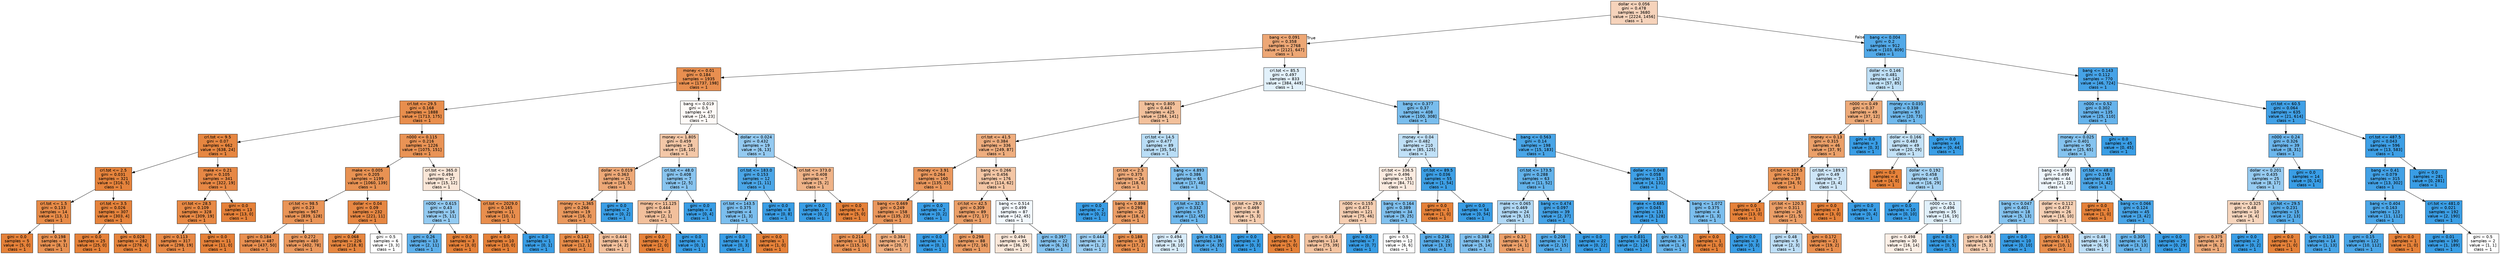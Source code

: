 digraph Tree {
node [shape=box, style="filled", color="black", fontname="helvetica"] ;
edge [fontname="helvetica"] ;
0 [label="dollar <= 0.056\ngini = 0.478\nsamples = 3680\nvalue = [2224, 1456]\nclass = 1", fillcolor="#f6d3bb"] ;
1 [label="bang <= 0.091\ngini = 0.358\nsamples = 2768\nvalue = [2121, 647]\nclass = 1", fillcolor="#eda775"] ;
0 -> 1 [labeldistance=2.5, labelangle=45, headlabel="True"] ;
2 [label="money <= 0.01\ngini = 0.184\nsamples = 1935\nvalue = [1737, 198]\nclass = 1", fillcolor="#e88f50"] ;
1 -> 2 ;
3 [label="crl.tot <= 29.5\ngini = 0.168\nsamples = 1888\nvalue = [1713, 175]\nclass = 1", fillcolor="#e88e4d"] ;
2 -> 3 ;
4 [label="crl.tot <= 9.5\ngini = 0.07\nsamples = 662\nvalue = [638, 24]\nclass = 1", fillcolor="#e68640"] ;
3 -> 4 ;
5 [label="crl.tot <= 2.5\ngini = 0.031\nsamples = 321\nvalue = [316, 5]\nclass = 1", fillcolor="#e5833c"] ;
4 -> 5 ;
6 [label="crl.tot <= 1.5\ngini = 0.133\nsamples = 14\nvalue = [13, 1]\nclass = 1", fillcolor="#e78b48"] ;
5 -> 6 ;
7 [label="gini = 0.0\nsamples = 5\nvalue = [5, 0]\nclass = 1", fillcolor="#e58139"] ;
6 -> 7 ;
8 [label="gini = 0.198\nsamples = 9\nvalue = [8, 1]\nclass = 1", fillcolor="#e89152"] ;
6 -> 8 ;
9 [label="crl.tot <= 3.5\ngini = 0.026\nsamples = 307\nvalue = [303, 4]\nclass = 1", fillcolor="#e5833c"] ;
5 -> 9 ;
10 [label="gini = 0.0\nsamples = 25\nvalue = [25, 0]\nclass = 1", fillcolor="#e58139"] ;
9 -> 10 ;
11 [label="gini = 0.028\nsamples = 282\nvalue = [278, 4]\nclass = 1", fillcolor="#e5833c"] ;
9 -> 11 ;
12 [label="make <= 0.21\ngini = 0.105\nsamples = 341\nvalue = [322, 19]\nclass = 1", fillcolor="#e78845"] ;
4 -> 12 ;
13 [label="crl.tot <= 28.5\ngini = 0.109\nsamples = 328\nvalue = [309, 19]\nclass = 1", fillcolor="#e78945"] ;
12 -> 13 ;
14 [label="gini = 0.113\nsamples = 317\nvalue = [298, 19]\nclass = 1", fillcolor="#e78946"] ;
13 -> 14 ;
15 [label="gini = 0.0\nsamples = 11\nvalue = [11, 0]\nclass = 1", fillcolor="#e58139"] ;
13 -> 15 ;
16 [label="gini = 0.0\nsamples = 13\nvalue = [13, 0]\nclass = 1", fillcolor="#e58139"] ;
12 -> 16 ;
17 [label="n000 <= 0.115\ngini = 0.216\nsamples = 1226\nvalue = [1075, 151]\nclass = 1", fillcolor="#e99355"] ;
3 -> 17 ;
18 [label="make <= 0.005\ngini = 0.205\nsamples = 1199\nvalue = [1060, 139]\nclass = 1", fillcolor="#e89253"] ;
17 -> 18 ;
19 [label="crl.tot <= 98.5\ngini = 0.23\nsamples = 967\nvalue = [839, 128]\nclass = 1", fillcolor="#e99457"] ;
18 -> 19 ;
20 [label="gini = 0.184\nsamples = 487\nvalue = [437, 50]\nclass = 1", fillcolor="#e88f50"] ;
19 -> 20 ;
21 [label="gini = 0.272\nsamples = 480\nvalue = [402, 78]\nclass = 1", fillcolor="#ea995f"] ;
19 -> 21 ;
22 [label="dollar <= 0.04\ngini = 0.09\nsamples = 232\nvalue = [221, 11]\nclass = 1", fillcolor="#e68743"] ;
18 -> 22 ;
23 [label="gini = 0.068\nsamples = 226\nvalue = [218, 8]\nclass = 1", fillcolor="#e68640"] ;
22 -> 23 ;
24 [label="gini = 0.5\nsamples = 6\nvalue = [3, 3]\nclass = 1", fillcolor="#ffffff"] ;
22 -> 24 ;
25 [label="crl.tot <= 365.0\ngini = 0.494\nsamples = 27\nvalue = [15, 12]\nclass = 1", fillcolor="#fae6d7"] ;
17 -> 25 ;
26 [label="n000 <= 0.615\ngini = 0.43\nsamples = 16\nvalue = [5, 11]\nclass = 1", fillcolor="#93caf1"] ;
25 -> 26 ;
27 [label="gini = 0.26\nsamples = 13\nvalue = [2, 11]\nclass = 1", fillcolor="#5dafea"] ;
26 -> 27 ;
28 [label="gini = 0.0\nsamples = 3\nvalue = [3, 0]\nclass = 1", fillcolor="#e58139"] ;
26 -> 28 ;
29 [label="crl.tot <= 2029.0\ngini = 0.165\nsamples = 11\nvalue = [10, 1]\nclass = 1", fillcolor="#e88e4d"] ;
25 -> 29 ;
30 [label="gini = 0.0\nsamples = 10\nvalue = [10, 0]\nclass = 1", fillcolor="#e58139"] ;
29 -> 30 ;
31 [label="gini = 0.0\nsamples = 1\nvalue = [0, 1]\nclass = 1", fillcolor="#399de5"] ;
29 -> 31 ;
32 [label="bang <= 0.019\ngini = 0.5\nsamples = 47\nvalue = [24, 23]\nclass = 1", fillcolor="#fefaf7"] ;
2 -> 32 ;
33 [label="money <= 1.805\ngini = 0.459\nsamples = 28\nvalue = [18, 10]\nclass = 1", fillcolor="#f3c7a7"] ;
32 -> 33 ;
34 [label="dollar <= 0.019\ngini = 0.363\nsamples = 21\nvalue = [16, 5]\nclass = 1", fillcolor="#eda877"] ;
33 -> 34 ;
35 [label="money <= 1.365\ngini = 0.266\nsamples = 19\nvalue = [16, 3]\nclass = 1", fillcolor="#ea995e"] ;
34 -> 35 ;
36 [label="gini = 0.142\nsamples = 13\nvalue = [12, 1]\nclass = 1", fillcolor="#e78c49"] ;
35 -> 36 ;
37 [label="gini = 0.444\nsamples = 6\nvalue = [4, 2]\nclass = 1", fillcolor="#f2c09c"] ;
35 -> 37 ;
38 [label="gini = 0.0\nsamples = 2\nvalue = [0, 2]\nclass = 1", fillcolor="#399de5"] ;
34 -> 38 ;
39 [label="crl.tot <= 48.0\ngini = 0.408\nsamples = 7\nvalue = [2, 5]\nclass = 1", fillcolor="#88c4ef"] ;
33 -> 39 ;
40 [label="money <= 11.125\ngini = 0.444\nsamples = 3\nvalue = [2, 1]\nclass = 1", fillcolor="#f2c09c"] ;
39 -> 40 ;
41 [label="gini = 0.0\nsamples = 2\nvalue = [2, 0]\nclass = 1", fillcolor="#e58139"] ;
40 -> 41 ;
42 [label="gini = 0.0\nsamples = 1\nvalue = [0, 1]\nclass = 1", fillcolor="#399de5"] ;
40 -> 42 ;
43 [label="gini = 0.0\nsamples = 4\nvalue = [0, 4]\nclass = 1", fillcolor="#399de5"] ;
39 -> 43 ;
44 [label="dollar <= 0.024\ngini = 0.432\nsamples = 19\nvalue = [6, 13]\nclass = 1", fillcolor="#94caf1"] ;
32 -> 44 ;
45 [label="crl.tot <= 183.0\ngini = 0.153\nsamples = 12\nvalue = [1, 11]\nclass = 1", fillcolor="#4ba6e7"] ;
44 -> 45 ;
46 [label="crl.tot <= 143.5\ngini = 0.375\nsamples = 4\nvalue = [1, 3]\nclass = 1", fillcolor="#7bbeee"] ;
45 -> 46 ;
47 [label="gini = 0.0\nsamples = 3\nvalue = [0, 3]\nclass = 1", fillcolor="#399de5"] ;
46 -> 47 ;
48 [label="gini = 0.0\nsamples = 1\nvalue = [1, 0]\nclass = 1", fillcolor="#e58139"] ;
46 -> 48 ;
49 [label="gini = 0.0\nsamples = 8\nvalue = [0, 8]\nclass = 1", fillcolor="#399de5"] ;
45 -> 49 ;
50 [label="crl.tot <= 373.0\ngini = 0.408\nsamples = 7\nvalue = [5, 2]\nclass = 1", fillcolor="#efb388"] ;
44 -> 50 ;
51 [label="gini = 0.0\nsamples = 2\nvalue = [0, 2]\nclass = 1", fillcolor="#399de5"] ;
50 -> 51 ;
52 [label="gini = 0.0\nsamples = 5\nvalue = [5, 0]\nclass = 1", fillcolor="#e58139"] ;
50 -> 52 ;
53 [label="crl.tot <= 85.5\ngini = 0.497\nsamples = 833\nvalue = [384, 449]\nclass = 1", fillcolor="#e2f1fb"] ;
1 -> 53 ;
54 [label="bang <= 0.805\ngini = 0.443\nsamples = 425\nvalue = [284, 141]\nclass = 1", fillcolor="#f2c09b"] ;
53 -> 54 ;
55 [label="crl.tot <= 41.5\ngini = 0.384\nsamples = 336\nvalue = [249, 87]\nclass = 1", fillcolor="#eead7e"] ;
54 -> 55 ;
56 [label="money <= 3.91\ngini = 0.264\nsamples = 160\nvalue = [135, 25]\nclass = 1", fillcolor="#ea985e"] ;
55 -> 56 ;
57 [label="bang <= 0.669\ngini = 0.249\nsamples = 158\nvalue = [135, 23]\nclass = 1", fillcolor="#e9965b"] ;
56 -> 57 ;
58 [label="gini = 0.214\nsamples = 131\nvalue = [115, 16]\nclass = 1", fillcolor="#e99355"] ;
57 -> 58 ;
59 [label="gini = 0.384\nsamples = 27\nvalue = [20, 7]\nclass = 1", fillcolor="#eead7e"] ;
57 -> 59 ;
60 [label="gini = 0.0\nsamples = 2\nvalue = [0, 2]\nclass = 1", fillcolor="#399de5"] ;
56 -> 60 ;
61 [label="bang <= 0.266\ngini = 0.456\nsamples = 176\nvalue = [114, 62]\nclass = 1", fillcolor="#f3c6a5"] ;
55 -> 61 ;
62 [label="crl.tot <= 42.5\ngini = 0.309\nsamples = 89\nvalue = [72, 17]\nclass = 1", fillcolor="#eb9f68"] ;
61 -> 62 ;
63 [label="gini = 0.0\nsamples = 1\nvalue = [0, 1]\nclass = 1", fillcolor="#399de5"] ;
62 -> 63 ;
64 [label="gini = 0.298\nsamples = 88\nvalue = [72, 16]\nclass = 1", fillcolor="#eb9d65"] ;
62 -> 64 ;
65 [label="bang <= 0.514\ngini = 0.499\nsamples = 87\nvalue = [42, 45]\nclass = 1", fillcolor="#f2f8fd"] ;
61 -> 65 ;
66 [label="gini = 0.494\nsamples = 65\nvalue = [36, 29]\nclass = 1", fillcolor="#fae7d9"] ;
65 -> 66 ;
67 [label="gini = 0.397\nsamples = 22\nvalue = [6, 16]\nclass = 1", fillcolor="#83c2ef"] ;
65 -> 67 ;
68 [label="crl.tot <= 14.5\ngini = 0.477\nsamples = 89\nvalue = [35, 54]\nclass = 1", fillcolor="#b9ddf6"] ;
54 -> 68 ;
69 [label="crl.tot <= 2.5\ngini = 0.375\nsamples = 24\nvalue = [18, 6]\nclass = 1", fillcolor="#eeab7b"] ;
68 -> 69 ;
70 [label="gini = 0.0\nsamples = 2\nvalue = [0, 2]\nclass = 1", fillcolor="#399de5"] ;
69 -> 70 ;
71 [label="bang <= 0.898\ngini = 0.298\nsamples = 22\nvalue = [18, 4]\nclass = 1", fillcolor="#eb9d65"] ;
69 -> 71 ;
72 [label="gini = 0.444\nsamples = 3\nvalue = [1, 2]\nclass = 1", fillcolor="#9ccef2"] ;
71 -> 72 ;
73 [label="gini = 0.188\nsamples = 19\nvalue = [17, 2]\nclass = 1", fillcolor="#e89050"] ;
71 -> 73 ;
74 [label="bang <= 4.893\ngini = 0.386\nsamples = 65\nvalue = [17, 48]\nclass = 1", fillcolor="#7fc0ee"] ;
68 -> 74 ;
75 [label="crl.tot <= 32.5\ngini = 0.332\nsamples = 57\nvalue = [12, 45]\nclass = 1", fillcolor="#6eb7ec"] ;
74 -> 75 ;
76 [label="gini = 0.494\nsamples = 18\nvalue = [8, 10]\nclass = 1", fillcolor="#d7ebfa"] ;
75 -> 76 ;
77 [label="gini = 0.184\nsamples = 39\nvalue = [4, 35]\nclass = 1", fillcolor="#50a8e8"] ;
75 -> 77 ;
78 [label="crl.tot <= 29.0\ngini = 0.469\nsamples = 8\nvalue = [5, 3]\nclass = 1", fillcolor="#f5cdb0"] ;
74 -> 78 ;
79 [label="gini = 0.0\nsamples = 3\nvalue = [0, 3]\nclass = 1", fillcolor="#399de5"] ;
78 -> 79 ;
80 [label="gini = 0.0\nsamples = 5\nvalue = [5, 0]\nclass = 1", fillcolor="#e58139"] ;
78 -> 80 ;
81 [label="bang <= 0.377\ngini = 0.37\nsamples = 408\nvalue = [100, 308]\nclass = 1", fillcolor="#79bded"] ;
53 -> 81 ;
82 [label="money <= 0.04\ngini = 0.482\nsamples = 210\nvalue = [85, 125]\nclass = 1", fillcolor="#c0e0f7"] ;
81 -> 82 ;
83 [label="crl.tot <= 336.5\ngini = 0.496\nsamples = 155\nvalue = [84, 71]\nclass = 1", fillcolor="#fbebe0"] ;
82 -> 83 ;
84 [label="n000 <= 0.155\ngini = 0.471\nsamples = 121\nvalue = [75, 46]\nclass = 1", fillcolor="#f5ceb2"] ;
83 -> 84 ;
85 [label="gini = 0.45\nsamples = 114\nvalue = [75, 39]\nclass = 1", fillcolor="#f3c3a0"] ;
84 -> 85 ;
86 [label="gini = 0.0\nsamples = 7\nvalue = [0, 7]\nclass = 1", fillcolor="#399de5"] ;
84 -> 86 ;
87 [label="bang <= 0.164\ngini = 0.389\nsamples = 34\nvalue = [9, 25]\nclass = 1", fillcolor="#80c0ee"] ;
83 -> 87 ;
88 [label="gini = 0.5\nsamples = 12\nvalue = [6, 6]\nclass = 1", fillcolor="#ffffff"] ;
87 -> 88 ;
89 [label="gini = 0.236\nsamples = 22\nvalue = [3, 19]\nclass = 1", fillcolor="#58ace9"] ;
87 -> 89 ;
90 [label="crl.tot <= 89.5\ngini = 0.036\nsamples = 55\nvalue = [1, 54]\nclass = 1", fillcolor="#3d9fe5"] ;
82 -> 90 ;
91 [label="gini = 0.0\nsamples = 1\nvalue = [1, 0]\nclass = 1", fillcolor="#e58139"] ;
90 -> 91 ;
92 [label="gini = 0.0\nsamples = 54\nvalue = [0, 54]\nclass = 1", fillcolor="#399de5"] ;
90 -> 92 ;
93 [label="bang <= 0.563\ngini = 0.14\nsamples = 198\nvalue = [15, 183]\nclass = 1", fillcolor="#49a5e7"] ;
81 -> 93 ;
94 [label="crl.tot <= 173.5\ngini = 0.288\nsamples = 63\nvalue = [11, 52]\nclass = 1", fillcolor="#63b2ea"] ;
93 -> 94 ;
95 [label="make <= 0.065\ngini = 0.469\nsamples = 24\nvalue = [9, 15]\nclass = 1", fillcolor="#b0d8f5"] ;
94 -> 95 ;
96 [label="gini = 0.388\nsamples = 19\nvalue = [5, 14]\nclass = 1", fillcolor="#80c0ee"] ;
95 -> 96 ;
97 [label="gini = 0.32\nsamples = 5\nvalue = [4, 1]\nclass = 1", fillcolor="#eca06a"] ;
95 -> 97 ;
98 [label="bang <= 0.474\ngini = 0.097\nsamples = 39\nvalue = [2, 37]\nclass = 1", fillcolor="#44a2e6"] ;
94 -> 98 ;
99 [label="gini = 0.208\nsamples = 17\nvalue = [2, 15]\nclass = 1", fillcolor="#53aae8"] ;
98 -> 99 ;
100 [label="gini = 0.0\nsamples = 22\nvalue = [0, 22]\nclass = 1", fillcolor="#399de5"] ;
98 -> 100 ;
101 [label="dollar <= 0.048\ngini = 0.058\nsamples = 135\nvalue = [4, 131]\nclass = 1", fillcolor="#3fa0e6"] ;
93 -> 101 ;
102 [label="make <= 0.685\ngini = 0.045\nsamples = 131\nvalue = [3, 128]\nclass = 1", fillcolor="#3e9fe6"] ;
101 -> 102 ;
103 [label="gini = 0.031\nsamples = 126\nvalue = [2, 124]\nclass = 1", fillcolor="#3c9fe5"] ;
102 -> 103 ;
104 [label="gini = 0.32\nsamples = 5\nvalue = [1, 4]\nclass = 1", fillcolor="#6ab6ec"] ;
102 -> 104 ;
105 [label="bang <= 1.072\ngini = 0.375\nsamples = 4\nvalue = [1, 3]\nclass = 1", fillcolor="#7bbeee"] ;
101 -> 105 ;
106 [label="gini = 0.0\nsamples = 1\nvalue = [1, 0]\nclass = 1", fillcolor="#e58139"] ;
105 -> 106 ;
107 [label="gini = 0.0\nsamples = 3\nvalue = [0, 3]\nclass = 1", fillcolor="#399de5"] ;
105 -> 107 ;
108 [label="bang <= 0.004\ngini = 0.2\nsamples = 912\nvalue = [103, 809]\nclass = 1", fillcolor="#52a9e8"] ;
0 -> 108 [labeldistance=2.5, labelangle=-45, headlabel="False"] ;
109 [label="dollar <= 0.146\ngini = 0.481\nsamples = 142\nvalue = [57, 85]\nclass = 1", fillcolor="#bedff6"] ;
108 -> 109 ;
110 [label="n000 <= 0.49\ngini = 0.37\nsamples = 49\nvalue = [37, 12]\nclass = 1", fillcolor="#edaa79"] ;
109 -> 110 ;
111 [label="money <= 0.13\ngini = 0.315\nsamples = 46\nvalue = [37, 9]\nclass = 1", fillcolor="#eba069"] ;
110 -> 111 ;
112 [label="crl.tot <= 107.5\ngini = 0.224\nsamples = 39\nvalue = [34, 5]\nclass = 1", fillcolor="#e99456"] ;
111 -> 112 ;
113 [label="gini = 0.0\nsamples = 13\nvalue = [13, 0]\nclass = 1", fillcolor="#e58139"] ;
112 -> 113 ;
114 [label="crl.tot <= 120.5\ngini = 0.311\nsamples = 26\nvalue = [21, 5]\nclass = 1", fillcolor="#eb9f68"] ;
112 -> 114 ;
115 [label="gini = 0.48\nsamples = 5\nvalue = [2, 3]\nclass = 1", fillcolor="#bddef6"] ;
114 -> 115 ;
116 [label="gini = 0.172\nsamples = 21\nvalue = [19, 2]\nclass = 1", fillcolor="#e88e4e"] ;
114 -> 116 ;
117 [label="crl.tot <= 189.5\ngini = 0.49\nsamples = 7\nvalue = [3, 4]\nclass = 1", fillcolor="#cee6f8"] ;
111 -> 117 ;
118 [label="gini = 0.0\nsamples = 3\nvalue = [3, 0]\nclass = 1", fillcolor="#e58139"] ;
117 -> 118 ;
119 [label="gini = 0.0\nsamples = 4\nvalue = [0, 4]\nclass = 1", fillcolor="#399de5"] ;
117 -> 119 ;
120 [label="gini = 0.0\nsamples = 3\nvalue = [0, 3]\nclass = 1", fillcolor="#399de5"] ;
110 -> 120 ;
121 [label="money <= 0.035\ngini = 0.338\nsamples = 93\nvalue = [20, 73]\nclass = 1", fillcolor="#6fb8ec"] ;
109 -> 121 ;
122 [label="dollar <= 0.166\ngini = 0.483\nsamples = 49\nvalue = [20, 29]\nclass = 1", fillcolor="#c2e1f7"] ;
121 -> 122 ;
123 [label="gini = 0.0\nsamples = 4\nvalue = [4, 0]\nclass = 1", fillcolor="#e58139"] ;
122 -> 123 ;
124 [label="dollar <= 0.192\ngini = 0.458\nsamples = 45\nvalue = [16, 29]\nclass = 1", fillcolor="#a6d3f3"] ;
122 -> 124 ;
125 [label="gini = 0.0\nsamples = 10\nvalue = [0, 10]\nclass = 1", fillcolor="#399de5"] ;
124 -> 125 ;
126 [label="n000 <= 0.1\ngini = 0.496\nsamples = 35\nvalue = [16, 19]\nclass = 1", fillcolor="#e0f0fb"] ;
124 -> 126 ;
127 [label="gini = 0.498\nsamples = 30\nvalue = [16, 14]\nclass = 1", fillcolor="#fcefe6"] ;
126 -> 127 ;
128 [label="gini = 0.0\nsamples = 5\nvalue = [0, 5]\nclass = 1", fillcolor="#399de5"] ;
126 -> 128 ;
129 [label="gini = 0.0\nsamples = 44\nvalue = [0, 44]\nclass = 1", fillcolor="#399de5"] ;
121 -> 129 ;
130 [label="bang <= 0.143\ngini = 0.112\nsamples = 770\nvalue = [46, 724]\nclass = 1", fillcolor="#46a3e7"] ;
108 -> 130 ;
131 [label="n000 <= 0.52\ngini = 0.302\nsamples = 135\nvalue = [25, 110]\nclass = 1", fillcolor="#66b3eb"] ;
130 -> 131 ;
132 [label="money <= 0.025\ngini = 0.401\nsamples = 90\nvalue = [25, 65]\nclass = 1", fillcolor="#85c3ef"] ;
131 -> 132 ;
133 [label="bang <= 0.069\ngini = 0.499\nsamples = 44\nvalue = [21, 23]\nclass = 1", fillcolor="#eef6fd"] ;
132 -> 133 ;
134 [label="bang <= 0.047\ngini = 0.401\nsamples = 18\nvalue = [5, 13]\nclass = 1", fillcolor="#85c3ef"] ;
133 -> 134 ;
135 [label="gini = 0.469\nsamples = 8\nvalue = [5, 3]\nclass = 1", fillcolor="#f5cdb0"] ;
134 -> 135 ;
136 [label="gini = 0.0\nsamples = 10\nvalue = [0, 10]\nclass = 1", fillcolor="#399de5"] ;
134 -> 136 ;
137 [label="dollar <= 0.112\ngini = 0.473\nsamples = 26\nvalue = [16, 10]\nclass = 1", fillcolor="#f5d0b5"] ;
133 -> 137 ;
138 [label="gini = 0.165\nsamples = 11\nvalue = [10, 1]\nclass = 1", fillcolor="#e88e4d"] ;
137 -> 138 ;
139 [label="gini = 0.48\nsamples = 15\nvalue = [6, 9]\nclass = 1", fillcolor="#bddef6"] ;
137 -> 139 ;
140 [label="crl.tot <= 48.0\ngini = 0.159\nsamples = 46\nvalue = [4, 42]\nclass = 1", fillcolor="#4ca6e7"] ;
132 -> 140 ;
141 [label="gini = 0.0\nsamples = 1\nvalue = [1, 0]\nclass = 1", fillcolor="#e58139"] ;
140 -> 141 ;
142 [label="bang <= 0.066\ngini = 0.124\nsamples = 45\nvalue = [3, 42]\nclass = 1", fillcolor="#47a4e7"] ;
140 -> 142 ;
143 [label="gini = 0.305\nsamples = 16\nvalue = [3, 13]\nclass = 1", fillcolor="#67b4eb"] ;
142 -> 143 ;
144 [label="gini = 0.0\nsamples = 29\nvalue = [0, 29]\nclass = 1", fillcolor="#399de5"] ;
142 -> 144 ;
145 [label="gini = 0.0\nsamples = 45\nvalue = [0, 45]\nclass = 1", fillcolor="#399de5"] ;
131 -> 145 ;
146 [label="crl.tot <= 60.5\ngini = 0.064\nsamples = 635\nvalue = [21, 614]\nclass = 1", fillcolor="#40a0e6"] ;
130 -> 146 ;
147 [label="n000 <= 0.24\ngini = 0.326\nsamples = 39\nvalue = [8, 31]\nclass = 1", fillcolor="#6cb6ec"] ;
146 -> 147 ;
148 [label="dollar <= 0.201\ngini = 0.435\nsamples = 25\nvalue = [8, 17]\nclass = 1", fillcolor="#96cbf1"] ;
147 -> 148 ;
149 [label="make <= 0.325\ngini = 0.48\nsamples = 10\nvalue = [6, 4]\nclass = 1", fillcolor="#f6d5bd"] ;
148 -> 149 ;
150 [label="gini = 0.375\nsamples = 8\nvalue = [6, 2]\nclass = 1", fillcolor="#eeab7b"] ;
149 -> 150 ;
151 [label="gini = 0.0\nsamples = 2\nvalue = [0, 2]\nclass = 1", fillcolor="#399de5"] ;
149 -> 151 ;
152 [label="crl.tot <= 29.5\ngini = 0.231\nsamples = 15\nvalue = [2, 13]\nclass = 1", fillcolor="#57ace9"] ;
148 -> 152 ;
153 [label="gini = 0.0\nsamples = 1\nvalue = [1, 0]\nclass = 1", fillcolor="#e58139"] ;
152 -> 153 ;
154 [label="gini = 0.133\nsamples = 14\nvalue = [1, 13]\nclass = 1", fillcolor="#48a5e7"] ;
152 -> 154 ;
155 [label="gini = 0.0\nsamples = 14\nvalue = [0, 14]\nclass = 1", fillcolor="#399de5"] ;
147 -> 155 ;
156 [label="crl.tot <= 487.5\ngini = 0.043\nsamples = 596\nvalue = [13, 583]\nclass = 1", fillcolor="#3d9fe6"] ;
146 -> 156 ;
157 [label="bang <= 0.41\ngini = 0.079\nsamples = 315\nvalue = [13, 302]\nclass = 1", fillcolor="#42a1e6"] ;
156 -> 157 ;
158 [label="bang <= 0.404\ngini = 0.163\nsamples = 123\nvalue = [11, 112]\nclass = 1", fillcolor="#4ca7e8"] ;
157 -> 158 ;
159 [label="gini = 0.15\nsamples = 122\nvalue = [10, 112]\nclass = 1", fillcolor="#4ba6e7"] ;
158 -> 159 ;
160 [label="gini = 0.0\nsamples = 1\nvalue = [1, 0]\nclass = 1", fillcolor="#e58139"] ;
158 -> 160 ;
161 [label="crl.tot <= 481.0\ngini = 0.021\nsamples = 192\nvalue = [2, 190]\nclass = 1", fillcolor="#3b9ee5"] ;
157 -> 161 ;
162 [label="gini = 0.01\nsamples = 190\nvalue = [1, 189]\nclass = 1", fillcolor="#3a9ee5"] ;
161 -> 162 ;
163 [label="gini = 0.5\nsamples = 2\nvalue = [1, 1]\nclass = 1", fillcolor="#ffffff"] ;
161 -> 163 ;
164 [label="gini = 0.0\nsamples = 281\nvalue = [0, 281]\nclass = 1", fillcolor="#399de5"] ;
156 -> 164 ;
}